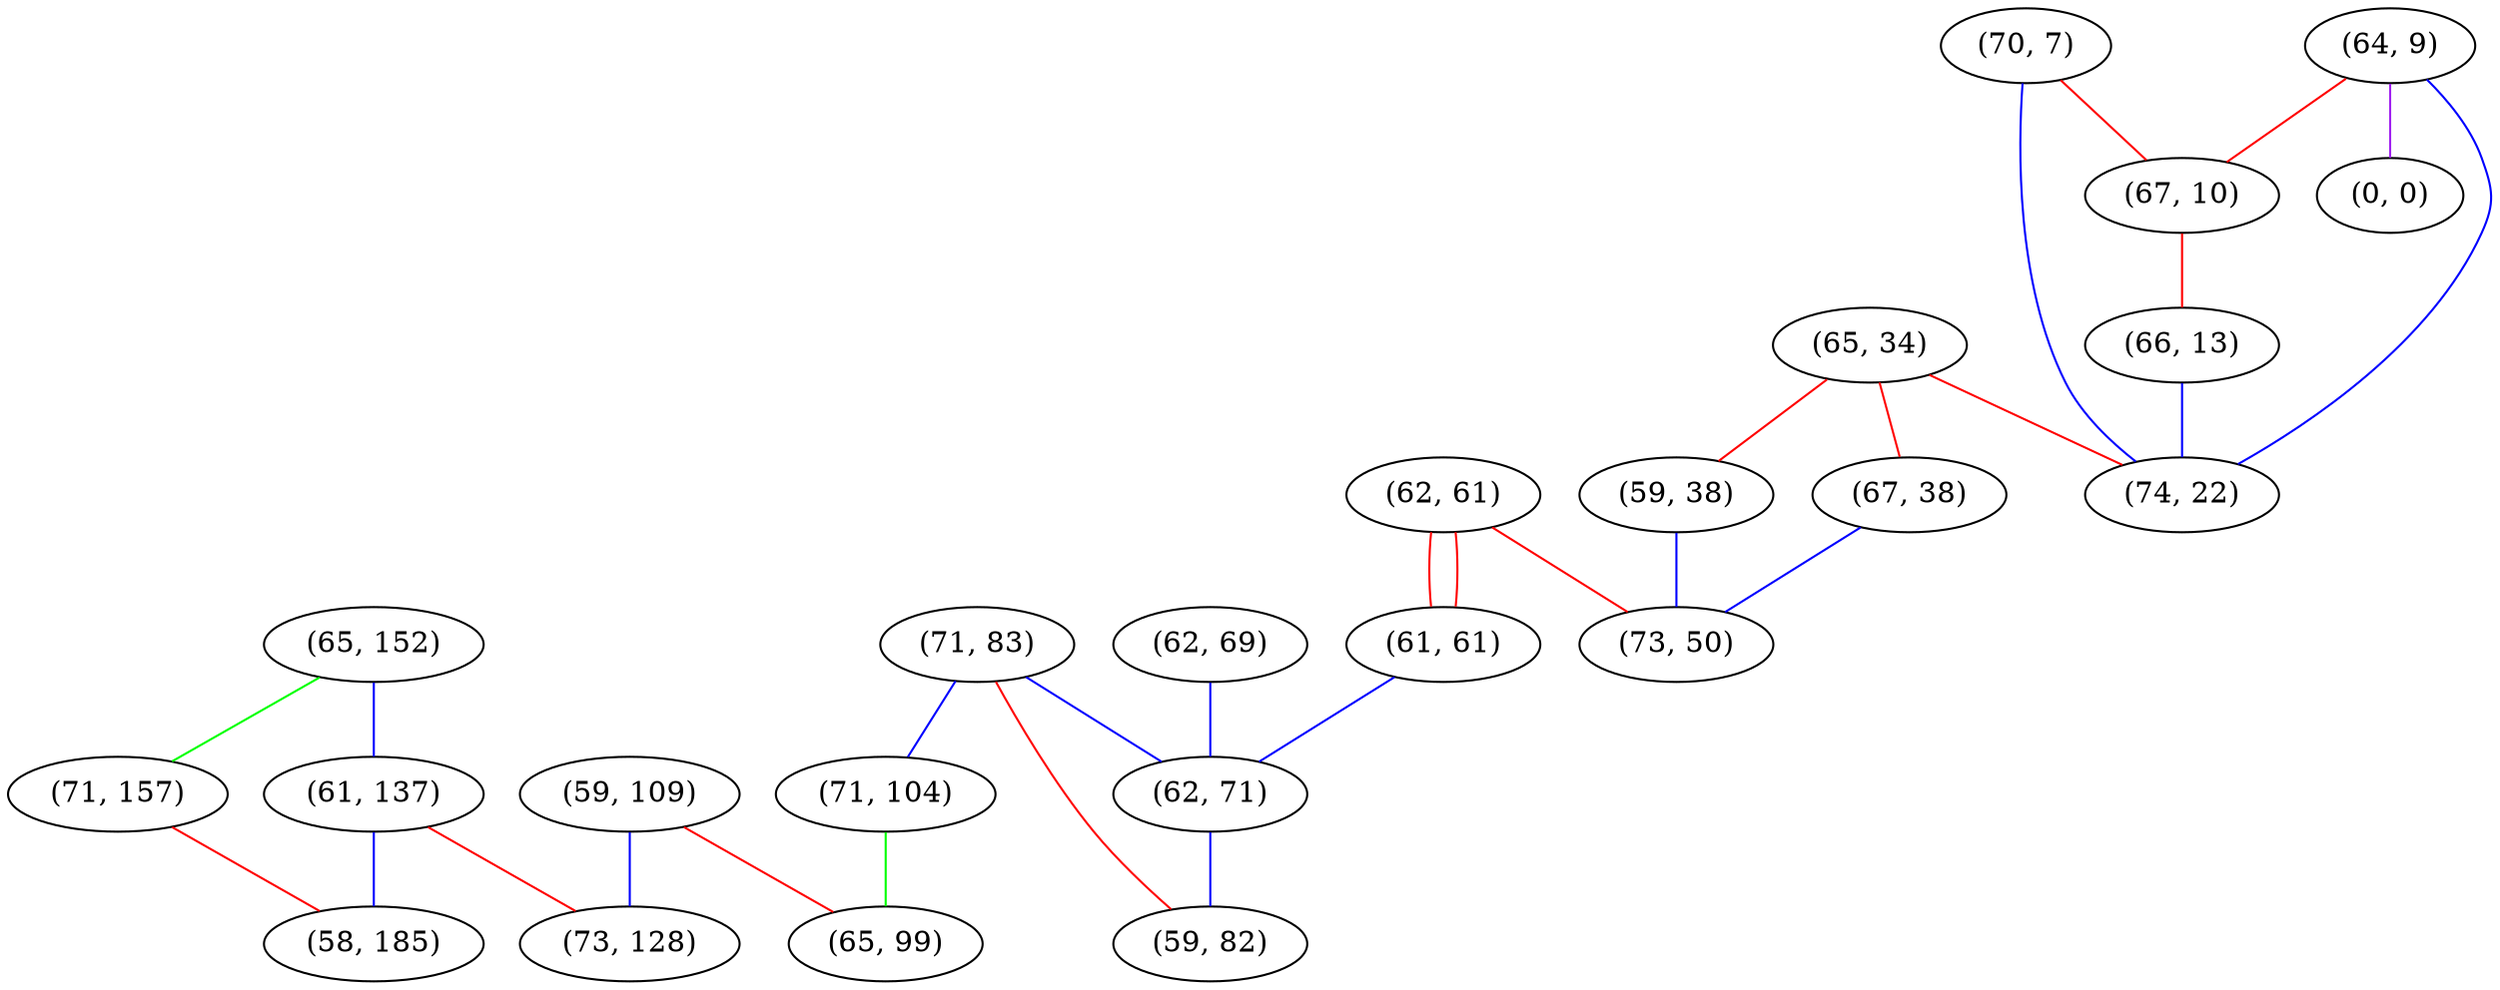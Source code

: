 graph "" {
"(65, 152)";
"(62, 61)";
"(62, 69)";
"(61, 61)";
"(61, 137)";
"(71, 83)";
"(64, 9)";
"(62, 71)";
"(65, 34)";
"(0, 0)";
"(59, 82)";
"(59, 38)";
"(59, 109)";
"(67, 38)";
"(71, 157)";
"(71, 104)";
"(58, 185)";
"(73, 128)";
"(65, 99)";
"(70, 7)";
"(67, 10)";
"(66, 13)";
"(73, 50)";
"(74, 22)";
"(65, 152)" -- "(61, 137)"  [color=blue, key=0, weight=3];
"(65, 152)" -- "(71, 157)"  [color=green, key=0, weight=2];
"(62, 61)" -- "(73, 50)"  [color=red, key=0, weight=1];
"(62, 61)" -- "(61, 61)"  [color=red, key=0, weight=1];
"(62, 61)" -- "(61, 61)"  [color=red, key=1, weight=1];
"(62, 69)" -- "(62, 71)"  [color=blue, key=0, weight=3];
"(61, 61)" -- "(62, 71)"  [color=blue, key=0, weight=3];
"(61, 137)" -- "(73, 128)"  [color=red, key=0, weight=1];
"(61, 137)" -- "(58, 185)"  [color=blue, key=0, weight=3];
"(71, 83)" -- "(71, 104)"  [color=blue, key=0, weight=3];
"(71, 83)" -- "(59, 82)"  [color=red, key=0, weight=1];
"(71, 83)" -- "(62, 71)"  [color=blue, key=0, weight=3];
"(64, 9)" -- "(67, 10)"  [color=red, key=0, weight=1];
"(64, 9)" -- "(0, 0)"  [color=purple, key=0, weight=4];
"(64, 9)" -- "(74, 22)"  [color=blue, key=0, weight=3];
"(62, 71)" -- "(59, 82)"  [color=blue, key=0, weight=3];
"(65, 34)" -- "(74, 22)"  [color=red, key=0, weight=1];
"(65, 34)" -- "(67, 38)"  [color=red, key=0, weight=1];
"(65, 34)" -- "(59, 38)"  [color=red, key=0, weight=1];
"(59, 38)" -- "(73, 50)"  [color=blue, key=0, weight=3];
"(59, 109)" -- "(73, 128)"  [color=blue, key=0, weight=3];
"(59, 109)" -- "(65, 99)"  [color=red, key=0, weight=1];
"(67, 38)" -- "(73, 50)"  [color=blue, key=0, weight=3];
"(71, 157)" -- "(58, 185)"  [color=red, key=0, weight=1];
"(71, 104)" -- "(65, 99)"  [color=green, key=0, weight=2];
"(70, 7)" -- "(67, 10)"  [color=red, key=0, weight=1];
"(70, 7)" -- "(74, 22)"  [color=blue, key=0, weight=3];
"(67, 10)" -- "(66, 13)"  [color=red, key=0, weight=1];
"(66, 13)" -- "(74, 22)"  [color=blue, key=0, weight=3];
}

